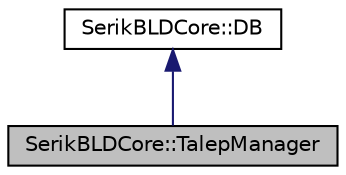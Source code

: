 digraph "SerikBLDCore::TalepManager"
{
 // LATEX_PDF_SIZE
  edge [fontname="Helvetica",fontsize="10",labelfontname="Helvetica",labelfontsize="10"];
  node [fontname="Helvetica",fontsize="10",shape=record];
  Node1 [label="SerikBLDCore::TalepManager",height=0.2,width=0.4,color="black", fillcolor="grey75", style="filled", fontcolor="black",tooltip=" "];
  Node2 -> Node1 [dir="back",color="midnightblue",fontsize="10",style="solid",fontname="Helvetica"];
  Node2 [label="SerikBLDCore::DB",height=0.2,width=0.4,color="black", fillcolor="white", style="filled",URL="$d4/df7/class_serik_b_l_d_core_1_1_d_b.html",tooltip=" "];
}
